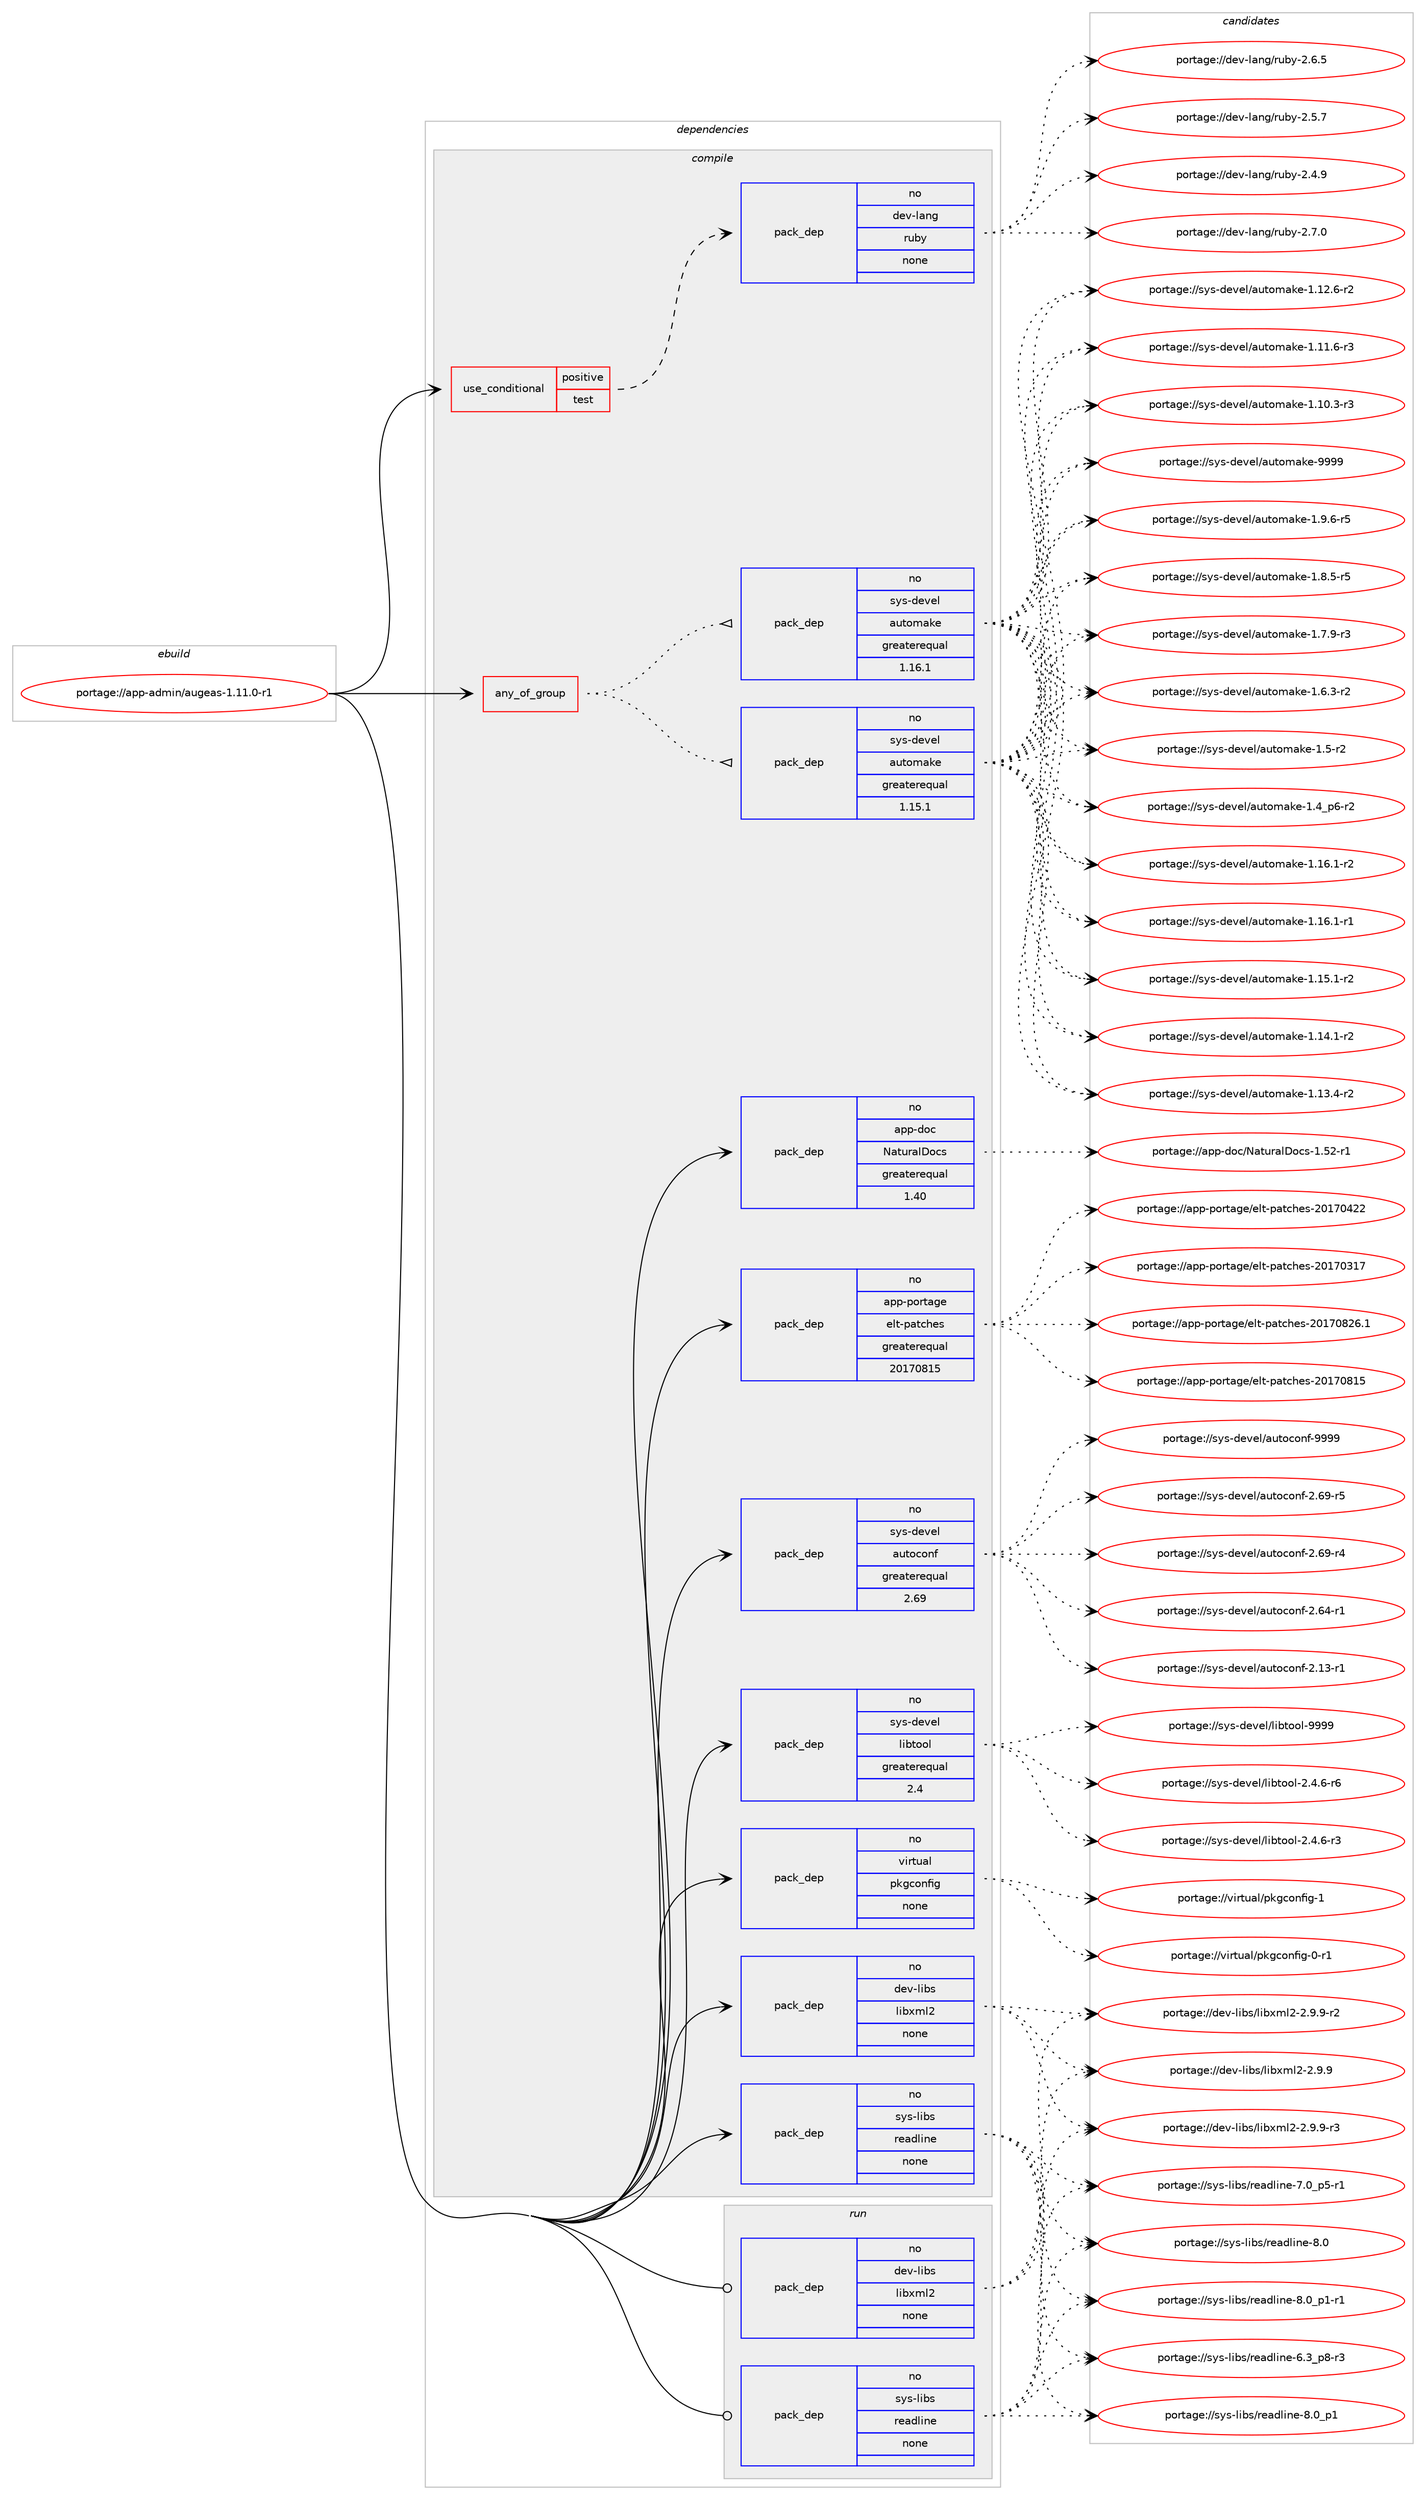 digraph prolog {

# *************
# Graph options
# *************

newrank=true;
concentrate=true;
compound=true;
graph [rankdir=LR,fontname=Helvetica,fontsize=10,ranksep=1.5];#, ranksep=2.5, nodesep=0.2];
edge  [arrowhead=vee];
node  [fontname=Helvetica,fontsize=10];

# **********
# The ebuild
# **********

subgraph cluster_leftcol {
color=gray;
label=<<i>ebuild</i>>;
id [label="portage://app-admin/augeas-1.11.0-r1", color=red, width=4, href="../app-admin/augeas-1.11.0-r1.svg"];
}

# ****************
# The dependencies
# ****************

subgraph cluster_midcol {
color=gray;
label=<<i>dependencies</i>>;
subgraph cluster_compile {
fillcolor="#eeeeee";
style=filled;
label=<<i>compile</i>>;
subgraph any8485 {
dependency658063 [label=<<TABLE BORDER="0" CELLBORDER="1" CELLSPACING="0" CELLPADDING="4"><TR><TD CELLPADDING="10">any_of_group</TD></TR></TABLE>>, shape=none, color=red];subgraph pack493633 {
dependency658064 [label=<<TABLE BORDER="0" CELLBORDER="1" CELLSPACING="0" CELLPADDING="4" WIDTH="220"><TR><TD ROWSPAN="6" CELLPADDING="30">pack_dep</TD></TR><TR><TD WIDTH="110">no</TD></TR><TR><TD>sys-devel</TD></TR><TR><TD>automake</TD></TR><TR><TD>greaterequal</TD></TR><TR><TD>1.16.1</TD></TR></TABLE>>, shape=none, color=blue];
}
dependency658063:e -> dependency658064:w [weight=20,style="dotted",arrowhead="oinv"];
subgraph pack493634 {
dependency658065 [label=<<TABLE BORDER="0" CELLBORDER="1" CELLSPACING="0" CELLPADDING="4" WIDTH="220"><TR><TD ROWSPAN="6" CELLPADDING="30">pack_dep</TD></TR><TR><TD WIDTH="110">no</TD></TR><TR><TD>sys-devel</TD></TR><TR><TD>automake</TD></TR><TR><TD>greaterequal</TD></TR><TR><TD>1.15.1</TD></TR></TABLE>>, shape=none, color=blue];
}
dependency658063:e -> dependency658065:w [weight=20,style="dotted",arrowhead="oinv"];
}
id:e -> dependency658063:w [weight=20,style="solid",arrowhead="vee"];
subgraph cond155649 {
dependency658066 [label=<<TABLE BORDER="0" CELLBORDER="1" CELLSPACING="0" CELLPADDING="4"><TR><TD ROWSPAN="3" CELLPADDING="10">use_conditional</TD></TR><TR><TD>positive</TD></TR><TR><TD>test</TD></TR></TABLE>>, shape=none, color=red];
subgraph pack493635 {
dependency658067 [label=<<TABLE BORDER="0" CELLBORDER="1" CELLSPACING="0" CELLPADDING="4" WIDTH="220"><TR><TD ROWSPAN="6" CELLPADDING="30">pack_dep</TD></TR><TR><TD WIDTH="110">no</TD></TR><TR><TD>dev-lang</TD></TR><TR><TD>ruby</TD></TR><TR><TD>none</TD></TR><TR><TD></TD></TR></TABLE>>, shape=none, color=blue];
}
dependency658066:e -> dependency658067:w [weight=20,style="dashed",arrowhead="vee"];
}
id:e -> dependency658066:w [weight=20,style="solid",arrowhead="vee"];
subgraph pack493636 {
dependency658068 [label=<<TABLE BORDER="0" CELLBORDER="1" CELLSPACING="0" CELLPADDING="4" WIDTH="220"><TR><TD ROWSPAN="6" CELLPADDING="30">pack_dep</TD></TR><TR><TD WIDTH="110">no</TD></TR><TR><TD>app-doc</TD></TR><TR><TD>NaturalDocs</TD></TR><TR><TD>greaterequal</TD></TR><TR><TD>1.40</TD></TR></TABLE>>, shape=none, color=blue];
}
id:e -> dependency658068:w [weight=20,style="solid",arrowhead="vee"];
subgraph pack493637 {
dependency658069 [label=<<TABLE BORDER="0" CELLBORDER="1" CELLSPACING="0" CELLPADDING="4" WIDTH="220"><TR><TD ROWSPAN="6" CELLPADDING="30">pack_dep</TD></TR><TR><TD WIDTH="110">no</TD></TR><TR><TD>app-portage</TD></TR><TR><TD>elt-patches</TD></TR><TR><TD>greaterequal</TD></TR><TR><TD>20170815</TD></TR></TABLE>>, shape=none, color=blue];
}
id:e -> dependency658069:w [weight=20,style="solid",arrowhead="vee"];
subgraph pack493638 {
dependency658070 [label=<<TABLE BORDER="0" CELLBORDER="1" CELLSPACING="0" CELLPADDING="4" WIDTH="220"><TR><TD ROWSPAN="6" CELLPADDING="30">pack_dep</TD></TR><TR><TD WIDTH="110">no</TD></TR><TR><TD>dev-libs</TD></TR><TR><TD>libxml2</TD></TR><TR><TD>none</TD></TR><TR><TD></TD></TR></TABLE>>, shape=none, color=blue];
}
id:e -> dependency658070:w [weight=20,style="solid",arrowhead="vee"];
subgraph pack493639 {
dependency658071 [label=<<TABLE BORDER="0" CELLBORDER="1" CELLSPACING="0" CELLPADDING="4" WIDTH="220"><TR><TD ROWSPAN="6" CELLPADDING="30">pack_dep</TD></TR><TR><TD WIDTH="110">no</TD></TR><TR><TD>sys-devel</TD></TR><TR><TD>autoconf</TD></TR><TR><TD>greaterequal</TD></TR><TR><TD>2.69</TD></TR></TABLE>>, shape=none, color=blue];
}
id:e -> dependency658071:w [weight=20,style="solid",arrowhead="vee"];
subgraph pack493640 {
dependency658072 [label=<<TABLE BORDER="0" CELLBORDER="1" CELLSPACING="0" CELLPADDING="4" WIDTH="220"><TR><TD ROWSPAN="6" CELLPADDING="30">pack_dep</TD></TR><TR><TD WIDTH="110">no</TD></TR><TR><TD>sys-devel</TD></TR><TR><TD>libtool</TD></TR><TR><TD>greaterequal</TD></TR><TR><TD>2.4</TD></TR></TABLE>>, shape=none, color=blue];
}
id:e -> dependency658072:w [weight=20,style="solid",arrowhead="vee"];
subgraph pack493641 {
dependency658073 [label=<<TABLE BORDER="0" CELLBORDER="1" CELLSPACING="0" CELLPADDING="4" WIDTH="220"><TR><TD ROWSPAN="6" CELLPADDING="30">pack_dep</TD></TR><TR><TD WIDTH="110">no</TD></TR><TR><TD>sys-libs</TD></TR><TR><TD>readline</TD></TR><TR><TD>none</TD></TR><TR><TD></TD></TR></TABLE>>, shape=none, color=blue];
}
id:e -> dependency658073:w [weight=20,style="solid",arrowhead="vee"];
subgraph pack493642 {
dependency658074 [label=<<TABLE BORDER="0" CELLBORDER="1" CELLSPACING="0" CELLPADDING="4" WIDTH="220"><TR><TD ROWSPAN="6" CELLPADDING="30">pack_dep</TD></TR><TR><TD WIDTH="110">no</TD></TR><TR><TD>virtual</TD></TR><TR><TD>pkgconfig</TD></TR><TR><TD>none</TD></TR><TR><TD></TD></TR></TABLE>>, shape=none, color=blue];
}
id:e -> dependency658074:w [weight=20,style="solid",arrowhead="vee"];
}
subgraph cluster_compileandrun {
fillcolor="#eeeeee";
style=filled;
label=<<i>compile and run</i>>;
}
subgraph cluster_run {
fillcolor="#eeeeee";
style=filled;
label=<<i>run</i>>;
subgraph pack493643 {
dependency658075 [label=<<TABLE BORDER="0" CELLBORDER="1" CELLSPACING="0" CELLPADDING="4" WIDTH="220"><TR><TD ROWSPAN="6" CELLPADDING="30">pack_dep</TD></TR><TR><TD WIDTH="110">no</TD></TR><TR><TD>dev-libs</TD></TR><TR><TD>libxml2</TD></TR><TR><TD>none</TD></TR><TR><TD></TD></TR></TABLE>>, shape=none, color=blue];
}
id:e -> dependency658075:w [weight=20,style="solid",arrowhead="odot"];
subgraph pack493644 {
dependency658076 [label=<<TABLE BORDER="0" CELLBORDER="1" CELLSPACING="0" CELLPADDING="4" WIDTH="220"><TR><TD ROWSPAN="6" CELLPADDING="30">pack_dep</TD></TR><TR><TD WIDTH="110">no</TD></TR><TR><TD>sys-libs</TD></TR><TR><TD>readline</TD></TR><TR><TD>none</TD></TR><TR><TD></TD></TR></TABLE>>, shape=none, color=blue];
}
id:e -> dependency658076:w [weight=20,style="solid",arrowhead="odot"];
}
}

# **************
# The candidates
# **************

subgraph cluster_choices {
rank=same;
color=gray;
label=<<i>candidates</i>>;

subgraph choice493633 {
color=black;
nodesep=1;
choice115121115451001011181011084797117116111109971071014557575757 [label="portage://sys-devel/automake-9999", color=red, width=4,href="../sys-devel/automake-9999.svg"];
choice115121115451001011181011084797117116111109971071014549465746544511453 [label="portage://sys-devel/automake-1.9.6-r5", color=red, width=4,href="../sys-devel/automake-1.9.6-r5.svg"];
choice115121115451001011181011084797117116111109971071014549465646534511453 [label="portage://sys-devel/automake-1.8.5-r5", color=red, width=4,href="../sys-devel/automake-1.8.5-r5.svg"];
choice115121115451001011181011084797117116111109971071014549465546574511451 [label="portage://sys-devel/automake-1.7.9-r3", color=red, width=4,href="../sys-devel/automake-1.7.9-r3.svg"];
choice115121115451001011181011084797117116111109971071014549465446514511450 [label="portage://sys-devel/automake-1.6.3-r2", color=red, width=4,href="../sys-devel/automake-1.6.3-r2.svg"];
choice11512111545100101118101108479711711611110997107101454946534511450 [label="portage://sys-devel/automake-1.5-r2", color=red, width=4,href="../sys-devel/automake-1.5-r2.svg"];
choice115121115451001011181011084797117116111109971071014549465295112544511450 [label="portage://sys-devel/automake-1.4_p6-r2", color=red, width=4,href="../sys-devel/automake-1.4_p6-r2.svg"];
choice11512111545100101118101108479711711611110997107101454946495446494511450 [label="portage://sys-devel/automake-1.16.1-r2", color=red, width=4,href="../sys-devel/automake-1.16.1-r2.svg"];
choice11512111545100101118101108479711711611110997107101454946495446494511449 [label="portage://sys-devel/automake-1.16.1-r1", color=red, width=4,href="../sys-devel/automake-1.16.1-r1.svg"];
choice11512111545100101118101108479711711611110997107101454946495346494511450 [label="portage://sys-devel/automake-1.15.1-r2", color=red, width=4,href="../sys-devel/automake-1.15.1-r2.svg"];
choice11512111545100101118101108479711711611110997107101454946495246494511450 [label="portage://sys-devel/automake-1.14.1-r2", color=red, width=4,href="../sys-devel/automake-1.14.1-r2.svg"];
choice11512111545100101118101108479711711611110997107101454946495146524511450 [label="portage://sys-devel/automake-1.13.4-r2", color=red, width=4,href="../sys-devel/automake-1.13.4-r2.svg"];
choice11512111545100101118101108479711711611110997107101454946495046544511450 [label="portage://sys-devel/automake-1.12.6-r2", color=red, width=4,href="../sys-devel/automake-1.12.6-r2.svg"];
choice11512111545100101118101108479711711611110997107101454946494946544511451 [label="portage://sys-devel/automake-1.11.6-r3", color=red, width=4,href="../sys-devel/automake-1.11.6-r3.svg"];
choice11512111545100101118101108479711711611110997107101454946494846514511451 [label="portage://sys-devel/automake-1.10.3-r3", color=red, width=4,href="../sys-devel/automake-1.10.3-r3.svg"];
dependency658064:e -> choice115121115451001011181011084797117116111109971071014557575757:w [style=dotted,weight="100"];
dependency658064:e -> choice115121115451001011181011084797117116111109971071014549465746544511453:w [style=dotted,weight="100"];
dependency658064:e -> choice115121115451001011181011084797117116111109971071014549465646534511453:w [style=dotted,weight="100"];
dependency658064:e -> choice115121115451001011181011084797117116111109971071014549465546574511451:w [style=dotted,weight="100"];
dependency658064:e -> choice115121115451001011181011084797117116111109971071014549465446514511450:w [style=dotted,weight="100"];
dependency658064:e -> choice11512111545100101118101108479711711611110997107101454946534511450:w [style=dotted,weight="100"];
dependency658064:e -> choice115121115451001011181011084797117116111109971071014549465295112544511450:w [style=dotted,weight="100"];
dependency658064:e -> choice11512111545100101118101108479711711611110997107101454946495446494511450:w [style=dotted,weight="100"];
dependency658064:e -> choice11512111545100101118101108479711711611110997107101454946495446494511449:w [style=dotted,weight="100"];
dependency658064:e -> choice11512111545100101118101108479711711611110997107101454946495346494511450:w [style=dotted,weight="100"];
dependency658064:e -> choice11512111545100101118101108479711711611110997107101454946495246494511450:w [style=dotted,weight="100"];
dependency658064:e -> choice11512111545100101118101108479711711611110997107101454946495146524511450:w [style=dotted,weight="100"];
dependency658064:e -> choice11512111545100101118101108479711711611110997107101454946495046544511450:w [style=dotted,weight="100"];
dependency658064:e -> choice11512111545100101118101108479711711611110997107101454946494946544511451:w [style=dotted,weight="100"];
dependency658064:e -> choice11512111545100101118101108479711711611110997107101454946494846514511451:w [style=dotted,weight="100"];
}
subgraph choice493634 {
color=black;
nodesep=1;
choice115121115451001011181011084797117116111109971071014557575757 [label="portage://sys-devel/automake-9999", color=red, width=4,href="../sys-devel/automake-9999.svg"];
choice115121115451001011181011084797117116111109971071014549465746544511453 [label="portage://sys-devel/automake-1.9.6-r5", color=red, width=4,href="../sys-devel/automake-1.9.6-r5.svg"];
choice115121115451001011181011084797117116111109971071014549465646534511453 [label="portage://sys-devel/automake-1.8.5-r5", color=red, width=4,href="../sys-devel/automake-1.8.5-r5.svg"];
choice115121115451001011181011084797117116111109971071014549465546574511451 [label="portage://sys-devel/automake-1.7.9-r3", color=red, width=4,href="../sys-devel/automake-1.7.9-r3.svg"];
choice115121115451001011181011084797117116111109971071014549465446514511450 [label="portage://sys-devel/automake-1.6.3-r2", color=red, width=4,href="../sys-devel/automake-1.6.3-r2.svg"];
choice11512111545100101118101108479711711611110997107101454946534511450 [label="portage://sys-devel/automake-1.5-r2", color=red, width=4,href="../sys-devel/automake-1.5-r2.svg"];
choice115121115451001011181011084797117116111109971071014549465295112544511450 [label="portage://sys-devel/automake-1.4_p6-r2", color=red, width=4,href="../sys-devel/automake-1.4_p6-r2.svg"];
choice11512111545100101118101108479711711611110997107101454946495446494511450 [label="portage://sys-devel/automake-1.16.1-r2", color=red, width=4,href="../sys-devel/automake-1.16.1-r2.svg"];
choice11512111545100101118101108479711711611110997107101454946495446494511449 [label="portage://sys-devel/automake-1.16.1-r1", color=red, width=4,href="../sys-devel/automake-1.16.1-r1.svg"];
choice11512111545100101118101108479711711611110997107101454946495346494511450 [label="portage://sys-devel/automake-1.15.1-r2", color=red, width=4,href="../sys-devel/automake-1.15.1-r2.svg"];
choice11512111545100101118101108479711711611110997107101454946495246494511450 [label="portage://sys-devel/automake-1.14.1-r2", color=red, width=4,href="../sys-devel/automake-1.14.1-r2.svg"];
choice11512111545100101118101108479711711611110997107101454946495146524511450 [label="portage://sys-devel/automake-1.13.4-r2", color=red, width=4,href="../sys-devel/automake-1.13.4-r2.svg"];
choice11512111545100101118101108479711711611110997107101454946495046544511450 [label="portage://sys-devel/automake-1.12.6-r2", color=red, width=4,href="../sys-devel/automake-1.12.6-r2.svg"];
choice11512111545100101118101108479711711611110997107101454946494946544511451 [label="portage://sys-devel/automake-1.11.6-r3", color=red, width=4,href="../sys-devel/automake-1.11.6-r3.svg"];
choice11512111545100101118101108479711711611110997107101454946494846514511451 [label="portage://sys-devel/automake-1.10.3-r3", color=red, width=4,href="../sys-devel/automake-1.10.3-r3.svg"];
dependency658065:e -> choice115121115451001011181011084797117116111109971071014557575757:w [style=dotted,weight="100"];
dependency658065:e -> choice115121115451001011181011084797117116111109971071014549465746544511453:w [style=dotted,weight="100"];
dependency658065:e -> choice115121115451001011181011084797117116111109971071014549465646534511453:w [style=dotted,weight="100"];
dependency658065:e -> choice115121115451001011181011084797117116111109971071014549465546574511451:w [style=dotted,weight="100"];
dependency658065:e -> choice115121115451001011181011084797117116111109971071014549465446514511450:w [style=dotted,weight="100"];
dependency658065:e -> choice11512111545100101118101108479711711611110997107101454946534511450:w [style=dotted,weight="100"];
dependency658065:e -> choice115121115451001011181011084797117116111109971071014549465295112544511450:w [style=dotted,weight="100"];
dependency658065:e -> choice11512111545100101118101108479711711611110997107101454946495446494511450:w [style=dotted,weight="100"];
dependency658065:e -> choice11512111545100101118101108479711711611110997107101454946495446494511449:w [style=dotted,weight="100"];
dependency658065:e -> choice11512111545100101118101108479711711611110997107101454946495346494511450:w [style=dotted,weight="100"];
dependency658065:e -> choice11512111545100101118101108479711711611110997107101454946495246494511450:w [style=dotted,weight="100"];
dependency658065:e -> choice11512111545100101118101108479711711611110997107101454946495146524511450:w [style=dotted,weight="100"];
dependency658065:e -> choice11512111545100101118101108479711711611110997107101454946495046544511450:w [style=dotted,weight="100"];
dependency658065:e -> choice11512111545100101118101108479711711611110997107101454946494946544511451:w [style=dotted,weight="100"];
dependency658065:e -> choice11512111545100101118101108479711711611110997107101454946494846514511451:w [style=dotted,weight="100"];
}
subgraph choice493635 {
color=black;
nodesep=1;
choice10010111845108971101034711411798121455046554648 [label="portage://dev-lang/ruby-2.7.0", color=red, width=4,href="../dev-lang/ruby-2.7.0.svg"];
choice10010111845108971101034711411798121455046544653 [label="portage://dev-lang/ruby-2.6.5", color=red, width=4,href="../dev-lang/ruby-2.6.5.svg"];
choice10010111845108971101034711411798121455046534655 [label="portage://dev-lang/ruby-2.5.7", color=red, width=4,href="../dev-lang/ruby-2.5.7.svg"];
choice10010111845108971101034711411798121455046524657 [label="portage://dev-lang/ruby-2.4.9", color=red, width=4,href="../dev-lang/ruby-2.4.9.svg"];
dependency658067:e -> choice10010111845108971101034711411798121455046554648:w [style=dotted,weight="100"];
dependency658067:e -> choice10010111845108971101034711411798121455046544653:w [style=dotted,weight="100"];
dependency658067:e -> choice10010111845108971101034711411798121455046534655:w [style=dotted,weight="100"];
dependency658067:e -> choice10010111845108971101034711411798121455046524657:w [style=dotted,weight="100"];
}
subgraph choice493636 {
color=black;
nodesep=1;
choice97112112451001119947789711611711497108681119911545494653504511449 [label="portage://app-doc/NaturalDocs-1.52-r1", color=red, width=4,href="../app-doc/NaturalDocs-1.52-r1.svg"];
dependency658068:e -> choice97112112451001119947789711611711497108681119911545494653504511449:w [style=dotted,weight="100"];
}
subgraph choice493637 {
color=black;
nodesep=1;
choice971121124511211111411697103101471011081164511297116991041011154550484955485650544649 [label="portage://app-portage/elt-patches-20170826.1", color=red, width=4,href="../app-portage/elt-patches-20170826.1.svg"];
choice97112112451121111141169710310147101108116451129711699104101115455048495548564953 [label="portage://app-portage/elt-patches-20170815", color=red, width=4,href="../app-portage/elt-patches-20170815.svg"];
choice97112112451121111141169710310147101108116451129711699104101115455048495548525050 [label="portage://app-portage/elt-patches-20170422", color=red, width=4,href="../app-portage/elt-patches-20170422.svg"];
choice97112112451121111141169710310147101108116451129711699104101115455048495548514955 [label="portage://app-portage/elt-patches-20170317", color=red, width=4,href="../app-portage/elt-patches-20170317.svg"];
dependency658069:e -> choice971121124511211111411697103101471011081164511297116991041011154550484955485650544649:w [style=dotted,weight="100"];
dependency658069:e -> choice97112112451121111141169710310147101108116451129711699104101115455048495548564953:w [style=dotted,weight="100"];
dependency658069:e -> choice97112112451121111141169710310147101108116451129711699104101115455048495548525050:w [style=dotted,weight="100"];
dependency658069:e -> choice97112112451121111141169710310147101108116451129711699104101115455048495548514955:w [style=dotted,weight="100"];
}
subgraph choice493638 {
color=black;
nodesep=1;
choice10010111845108105981154710810598120109108504550465746574511451 [label="portage://dev-libs/libxml2-2.9.9-r3", color=red, width=4,href="../dev-libs/libxml2-2.9.9-r3.svg"];
choice10010111845108105981154710810598120109108504550465746574511450 [label="portage://dev-libs/libxml2-2.9.9-r2", color=red, width=4,href="../dev-libs/libxml2-2.9.9-r2.svg"];
choice1001011184510810598115471081059812010910850455046574657 [label="portage://dev-libs/libxml2-2.9.9", color=red, width=4,href="../dev-libs/libxml2-2.9.9.svg"];
dependency658070:e -> choice10010111845108105981154710810598120109108504550465746574511451:w [style=dotted,weight="100"];
dependency658070:e -> choice10010111845108105981154710810598120109108504550465746574511450:w [style=dotted,weight="100"];
dependency658070:e -> choice1001011184510810598115471081059812010910850455046574657:w [style=dotted,weight="100"];
}
subgraph choice493639 {
color=black;
nodesep=1;
choice115121115451001011181011084797117116111991111101024557575757 [label="portage://sys-devel/autoconf-9999", color=red, width=4,href="../sys-devel/autoconf-9999.svg"];
choice1151211154510010111810110847971171161119911111010245504654574511453 [label="portage://sys-devel/autoconf-2.69-r5", color=red, width=4,href="../sys-devel/autoconf-2.69-r5.svg"];
choice1151211154510010111810110847971171161119911111010245504654574511452 [label="portage://sys-devel/autoconf-2.69-r4", color=red, width=4,href="../sys-devel/autoconf-2.69-r4.svg"];
choice1151211154510010111810110847971171161119911111010245504654524511449 [label="portage://sys-devel/autoconf-2.64-r1", color=red, width=4,href="../sys-devel/autoconf-2.64-r1.svg"];
choice1151211154510010111810110847971171161119911111010245504649514511449 [label="portage://sys-devel/autoconf-2.13-r1", color=red, width=4,href="../sys-devel/autoconf-2.13-r1.svg"];
dependency658071:e -> choice115121115451001011181011084797117116111991111101024557575757:w [style=dotted,weight="100"];
dependency658071:e -> choice1151211154510010111810110847971171161119911111010245504654574511453:w [style=dotted,weight="100"];
dependency658071:e -> choice1151211154510010111810110847971171161119911111010245504654574511452:w [style=dotted,weight="100"];
dependency658071:e -> choice1151211154510010111810110847971171161119911111010245504654524511449:w [style=dotted,weight="100"];
dependency658071:e -> choice1151211154510010111810110847971171161119911111010245504649514511449:w [style=dotted,weight="100"];
}
subgraph choice493640 {
color=black;
nodesep=1;
choice1151211154510010111810110847108105981161111111084557575757 [label="portage://sys-devel/libtool-9999", color=red, width=4,href="../sys-devel/libtool-9999.svg"];
choice1151211154510010111810110847108105981161111111084550465246544511454 [label="portage://sys-devel/libtool-2.4.6-r6", color=red, width=4,href="../sys-devel/libtool-2.4.6-r6.svg"];
choice1151211154510010111810110847108105981161111111084550465246544511451 [label="portage://sys-devel/libtool-2.4.6-r3", color=red, width=4,href="../sys-devel/libtool-2.4.6-r3.svg"];
dependency658072:e -> choice1151211154510010111810110847108105981161111111084557575757:w [style=dotted,weight="100"];
dependency658072:e -> choice1151211154510010111810110847108105981161111111084550465246544511454:w [style=dotted,weight="100"];
dependency658072:e -> choice1151211154510010111810110847108105981161111111084550465246544511451:w [style=dotted,weight="100"];
}
subgraph choice493641 {
color=black;
nodesep=1;
choice115121115451081059811547114101971001081051101014556464895112494511449 [label="portage://sys-libs/readline-8.0_p1-r1", color=red, width=4,href="../sys-libs/readline-8.0_p1-r1.svg"];
choice11512111545108105981154711410197100108105110101455646489511249 [label="portage://sys-libs/readline-8.0_p1", color=red, width=4,href="../sys-libs/readline-8.0_p1.svg"];
choice1151211154510810598115471141019710010810511010145564648 [label="portage://sys-libs/readline-8.0", color=red, width=4,href="../sys-libs/readline-8.0.svg"];
choice115121115451081059811547114101971001081051101014555464895112534511449 [label="portage://sys-libs/readline-7.0_p5-r1", color=red, width=4,href="../sys-libs/readline-7.0_p5-r1.svg"];
choice115121115451081059811547114101971001081051101014554465195112564511451 [label="portage://sys-libs/readline-6.3_p8-r3", color=red, width=4,href="../sys-libs/readline-6.3_p8-r3.svg"];
dependency658073:e -> choice115121115451081059811547114101971001081051101014556464895112494511449:w [style=dotted,weight="100"];
dependency658073:e -> choice11512111545108105981154711410197100108105110101455646489511249:w [style=dotted,weight="100"];
dependency658073:e -> choice1151211154510810598115471141019710010810511010145564648:w [style=dotted,weight="100"];
dependency658073:e -> choice115121115451081059811547114101971001081051101014555464895112534511449:w [style=dotted,weight="100"];
dependency658073:e -> choice115121115451081059811547114101971001081051101014554465195112564511451:w [style=dotted,weight="100"];
}
subgraph choice493642 {
color=black;
nodesep=1;
choice1181051141161179710847112107103991111101021051034549 [label="portage://virtual/pkgconfig-1", color=red, width=4,href="../virtual/pkgconfig-1.svg"];
choice11810511411611797108471121071039911111010210510345484511449 [label="portage://virtual/pkgconfig-0-r1", color=red, width=4,href="../virtual/pkgconfig-0-r1.svg"];
dependency658074:e -> choice1181051141161179710847112107103991111101021051034549:w [style=dotted,weight="100"];
dependency658074:e -> choice11810511411611797108471121071039911111010210510345484511449:w [style=dotted,weight="100"];
}
subgraph choice493643 {
color=black;
nodesep=1;
choice10010111845108105981154710810598120109108504550465746574511451 [label="portage://dev-libs/libxml2-2.9.9-r3", color=red, width=4,href="../dev-libs/libxml2-2.9.9-r3.svg"];
choice10010111845108105981154710810598120109108504550465746574511450 [label="portage://dev-libs/libxml2-2.9.9-r2", color=red, width=4,href="../dev-libs/libxml2-2.9.9-r2.svg"];
choice1001011184510810598115471081059812010910850455046574657 [label="portage://dev-libs/libxml2-2.9.9", color=red, width=4,href="../dev-libs/libxml2-2.9.9.svg"];
dependency658075:e -> choice10010111845108105981154710810598120109108504550465746574511451:w [style=dotted,weight="100"];
dependency658075:e -> choice10010111845108105981154710810598120109108504550465746574511450:w [style=dotted,weight="100"];
dependency658075:e -> choice1001011184510810598115471081059812010910850455046574657:w [style=dotted,weight="100"];
}
subgraph choice493644 {
color=black;
nodesep=1;
choice115121115451081059811547114101971001081051101014556464895112494511449 [label="portage://sys-libs/readline-8.0_p1-r1", color=red, width=4,href="../sys-libs/readline-8.0_p1-r1.svg"];
choice11512111545108105981154711410197100108105110101455646489511249 [label="portage://sys-libs/readline-8.0_p1", color=red, width=4,href="../sys-libs/readline-8.0_p1.svg"];
choice1151211154510810598115471141019710010810511010145564648 [label="portage://sys-libs/readline-8.0", color=red, width=4,href="../sys-libs/readline-8.0.svg"];
choice115121115451081059811547114101971001081051101014555464895112534511449 [label="portage://sys-libs/readline-7.0_p5-r1", color=red, width=4,href="../sys-libs/readline-7.0_p5-r1.svg"];
choice115121115451081059811547114101971001081051101014554465195112564511451 [label="portage://sys-libs/readline-6.3_p8-r3", color=red, width=4,href="../sys-libs/readline-6.3_p8-r3.svg"];
dependency658076:e -> choice115121115451081059811547114101971001081051101014556464895112494511449:w [style=dotted,weight="100"];
dependency658076:e -> choice11512111545108105981154711410197100108105110101455646489511249:w [style=dotted,weight="100"];
dependency658076:e -> choice1151211154510810598115471141019710010810511010145564648:w [style=dotted,weight="100"];
dependency658076:e -> choice115121115451081059811547114101971001081051101014555464895112534511449:w [style=dotted,weight="100"];
dependency658076:e -> choice115121115451081059811547114101971001081051101014554465195112564511451:w [style=dotted,weight="100"];
}
}

}
